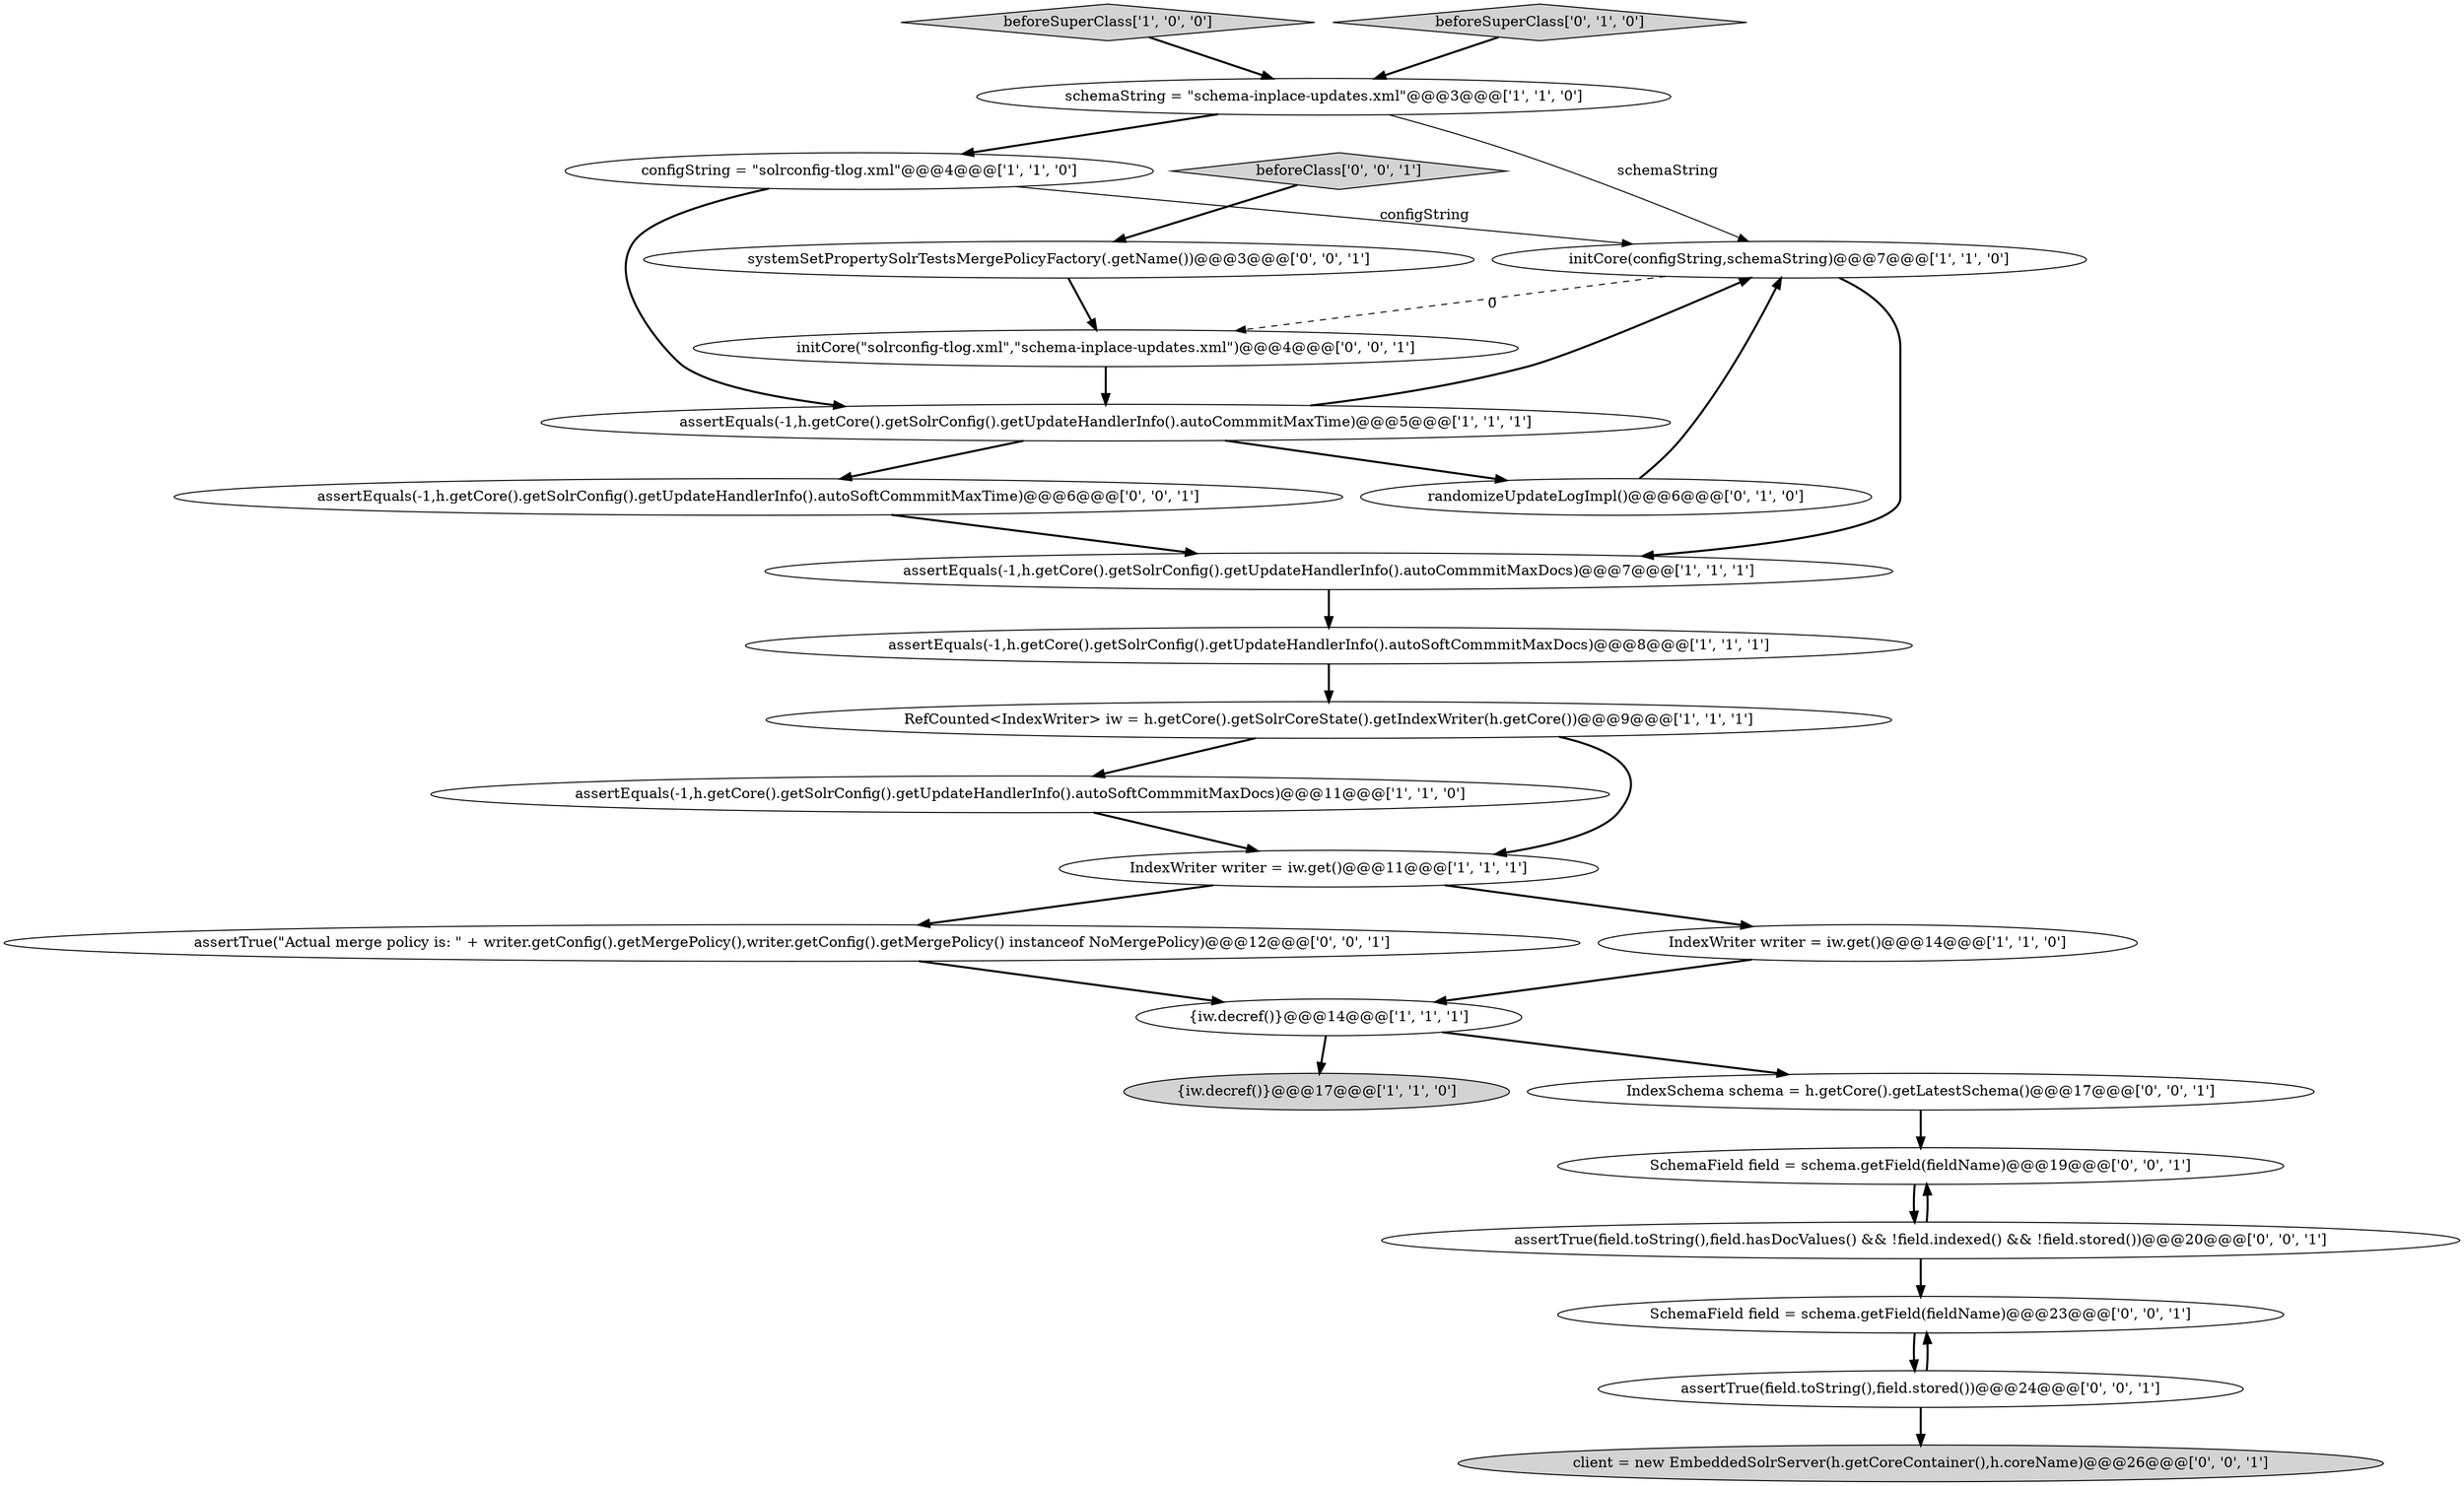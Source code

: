 digraph {
5 [style = filled, label = "assertEquals(-1,h.getCore().getSolrConfig().getUpdateHandlerInfo().autoSoftCommmitMaxDocs)@@@11@@@['1', '1', '0']", fillcolor = white, shape = ellipse image = "AAA0AAABBB1BBB"];
12 [style = filled, label = "assertEquals(-1,h.getCore().getSolrConfig().getUpdateHandlerInfo().autoCommmitMaxDocs)@@@7@@@['1', '1', '1']", fillcolor = white, shape = ellipse image = "AAA0AAABBB1BBB"];
23 [style = filled, label = "client = new EmbeddedSolrServer(h.getCoreContainer(),h.coreName)@@@26@@@['0', '0', '1']", fillcolor = lightgray, shape = ellipse image = "AAA0AAABBB3BBB"];
8 [style = filled, label = "initCore(configString,schemaString)@@@7@@@['1', '1', '0']", fillcolor = white, shape = ellipse image = "AAA0AAABBB1BBB"];
20 [style = filled, label = "SchemaField field = schema.getField(fieldName)@@@19@@@['0', '0', '1']", fillcolor = white, shape = ellipse image = "AAA0AAABBB3BBB"];
0 [style = filled, label = "IndexWriter writer = iw.get()@@@11@@@['1', '1', '1']", fillcolor = white, shape = ellipse image = "AAA0AAABBB1BBB"];
2 [style = filled, label = "{iw.decref()}@@@17@@@['1', '1', '0']", fillcolor = lightgray, shape = ellipse image = "AAA0AAABBB1BBB"];
6 [style = filled, label = "RefCounted<IndexWriter> iw = h.getCore().getSolrCoreState().getIndexWriter(h.getCore())@@@9@@@['1', '1', '1']", fillcolor = white, shape = ellipse image = "AAA0AAABBB1BBB"];
21 [style = filled, label = "assertTrue(\"Actual merge policy is: \" + writer.getConfig().getMergePolicy(),writer.getConfig().getMergePolicy() instanceof NoMergePolicy)@@@12@@@['0', '0', '1']", fillcolor = white, shape = ellipse image = "AAA0AAABBB3BBB"];
22 [style = filled, label = "SchemaField field = schema.getField(fieldName)@@@23@@@['0', '0', '1']", fillcolor = white, shape = ellipse image = "AAA0AAABBB3BBB"];
17 [style = filled, label = "assertTrue(field.toString(),field.stored())@@@24@@@['0', '0', '1']", fillcolor = white, shape = ellipse image = "AAA0AAABBB3BBB"];
7 [style = filled, label = "beforeSuperClass['1', '0', '0']", fillcolor = lightgray, shape = diamond image = "AAA0AAABBB1BBB"];
9 [style = filled, label = "IndexWriter writer = iw.get()@@@14@@@['1', '1', '0']", fillcolor = white, shape = ellipse image = "AAA0AAABBB1BBB"];
19 [style = filled, label = "IndexSchema schema = h.getCore().getLatestSchema()@@@17@@@['0', '0', '1']", fillcolor = white, shape = ellipse image = "AAA0AAABBB3BBB"];
1 [style = filled, label = "schemaString = \"schema-inplace-updates.xml\"@@@3@@@['1', '1', '0']", fillcolor = white, shape = ellipse image = "AAA0AAABBB1BBB"];
15 [style = filled, label = "beforeClass['0', '0', '1']", fillcolor = lightgray, shape = diamond image = "AAA0AAABBB3BBB"];
25 [style = filled, label = "initCore(\"solrconfig-tlog.xml\",\"schema-inplace-updates.xml\")@@@4@@@['0', '0', '1']", fillcolor = white, shape = ellipse image = "AAA0AAABBB3BBB"];
4 [style = filled, label = "configString = \"solrconfig-tlog.xml\"@@@4@@@['1', '1', '0']", fillcolor = white, shape = ellipse image = "AAA0AAABBB1BBB"];
16 [style = filled, label = "assertEquals(-1,h.getCore().getSolrConfig().getUpdateHandlerInfo().autoSoftCommmitMaxTime)@@@6@@@['0', '0', '1']", fillcolor = white, shape = ellipse image = "AAA0AAABBB3BBB"];
13 [style = filled, label = "randomizeUpdateLogImpl()@@@6@@@['0', '1', '0']", fillcolor = white, shape = ellipse image = "AAA1AAABBB2BBB"];
14 [style = filled, label = "beforeSuperClass['0', '1', '0']", fillcolor = lightgray, shape = diamond image = "AAA0AAABBB2BBB"];
3 [style = filled, label = "assertEquals(-1,h.getCore().getSolrConfig().getUpdateHandlerInfo().autoCommmitMaxTime)@@@5@@@['1', '1', '1']", fillcolor = white, shape = ellipse image = "AAA0AAABBB1BBB"];
11 [style = filled, label = "assertEquals(-1,h.getCore().getSolrConfig().getUpdateHandlerInfo().autoSoftCommmitMaxDocs)@@@8@@@['1', '1', '1']", fillcolor = white, shape = ellipse image = "AAA0AAABBB1BBB"];
18 [style = filled, label = "systemSetPropertySolrTestsMergePolicyFactory(.getName())@@@3@@@['0', '0', '1']", fillcolor = white, shape = ellipse image = "AAA0AAABBB3BBB"];
10 [style = filled, label = "{iw.decref()}@@@14@@@['1', '1', '1']", fillcolor = white, shape = ellipse image = "AAA0AAABBB1BBB"];
24 [style = filled, label = "assertTrue(field.toString(),field.hasDocValues() && !field.indexed() && !field.stored())@@@20@@@['0', '0', '1']", fillcolor = white, shape = ellipse image = "AAA0AAABBB3BBB"];
25->3 [style = bold, label=""];
10->2 [style = bold, label=""];
8->12 [style = bold, label=""];
1->8 [style = solid, label="schemaString"];
15->18 [style = bold, label=""];
24->20 [style = bold, label=""];
19->20 [style = bold, label=""];
6->0 [style = bold, label=""];
8->25 [style = dashed, label="0"];
0->9 [style = bold, label=""];
18->25 [style = bold, label=""];
11->6 [style = bold, label=""];
22->17 [style = bold, label=""];
3->13 [style = bold, label=""];
21->10 [style = bold, label=""];
24->22 [style = bold, label=""];
10->19 [style = bold, label=""];
14->1 [style = bold, label=""];
16->12 [style = bold, label=""];
5->0 [style = bold, label=""];
3->8 [style = bold, label=""];
0->21 [style = bold, label=""];
6->5 [style = bold, label=""];
1->4 [style = bold, label=""];
17->23 [style = bold, label=""];
20->24 [style = bold, label=""];
4->8 [style = solid, label="configString"];
12->11 [style = bold, label=""];
17->22 [style = bold, label=""];
7->1 [style = bold, label=""];
13->8 [style = bold, label=""];
3->16 [style = bold, label=""];
4->3 [style = bold, label=""];
9->10 [style = bold, label=""];
}
